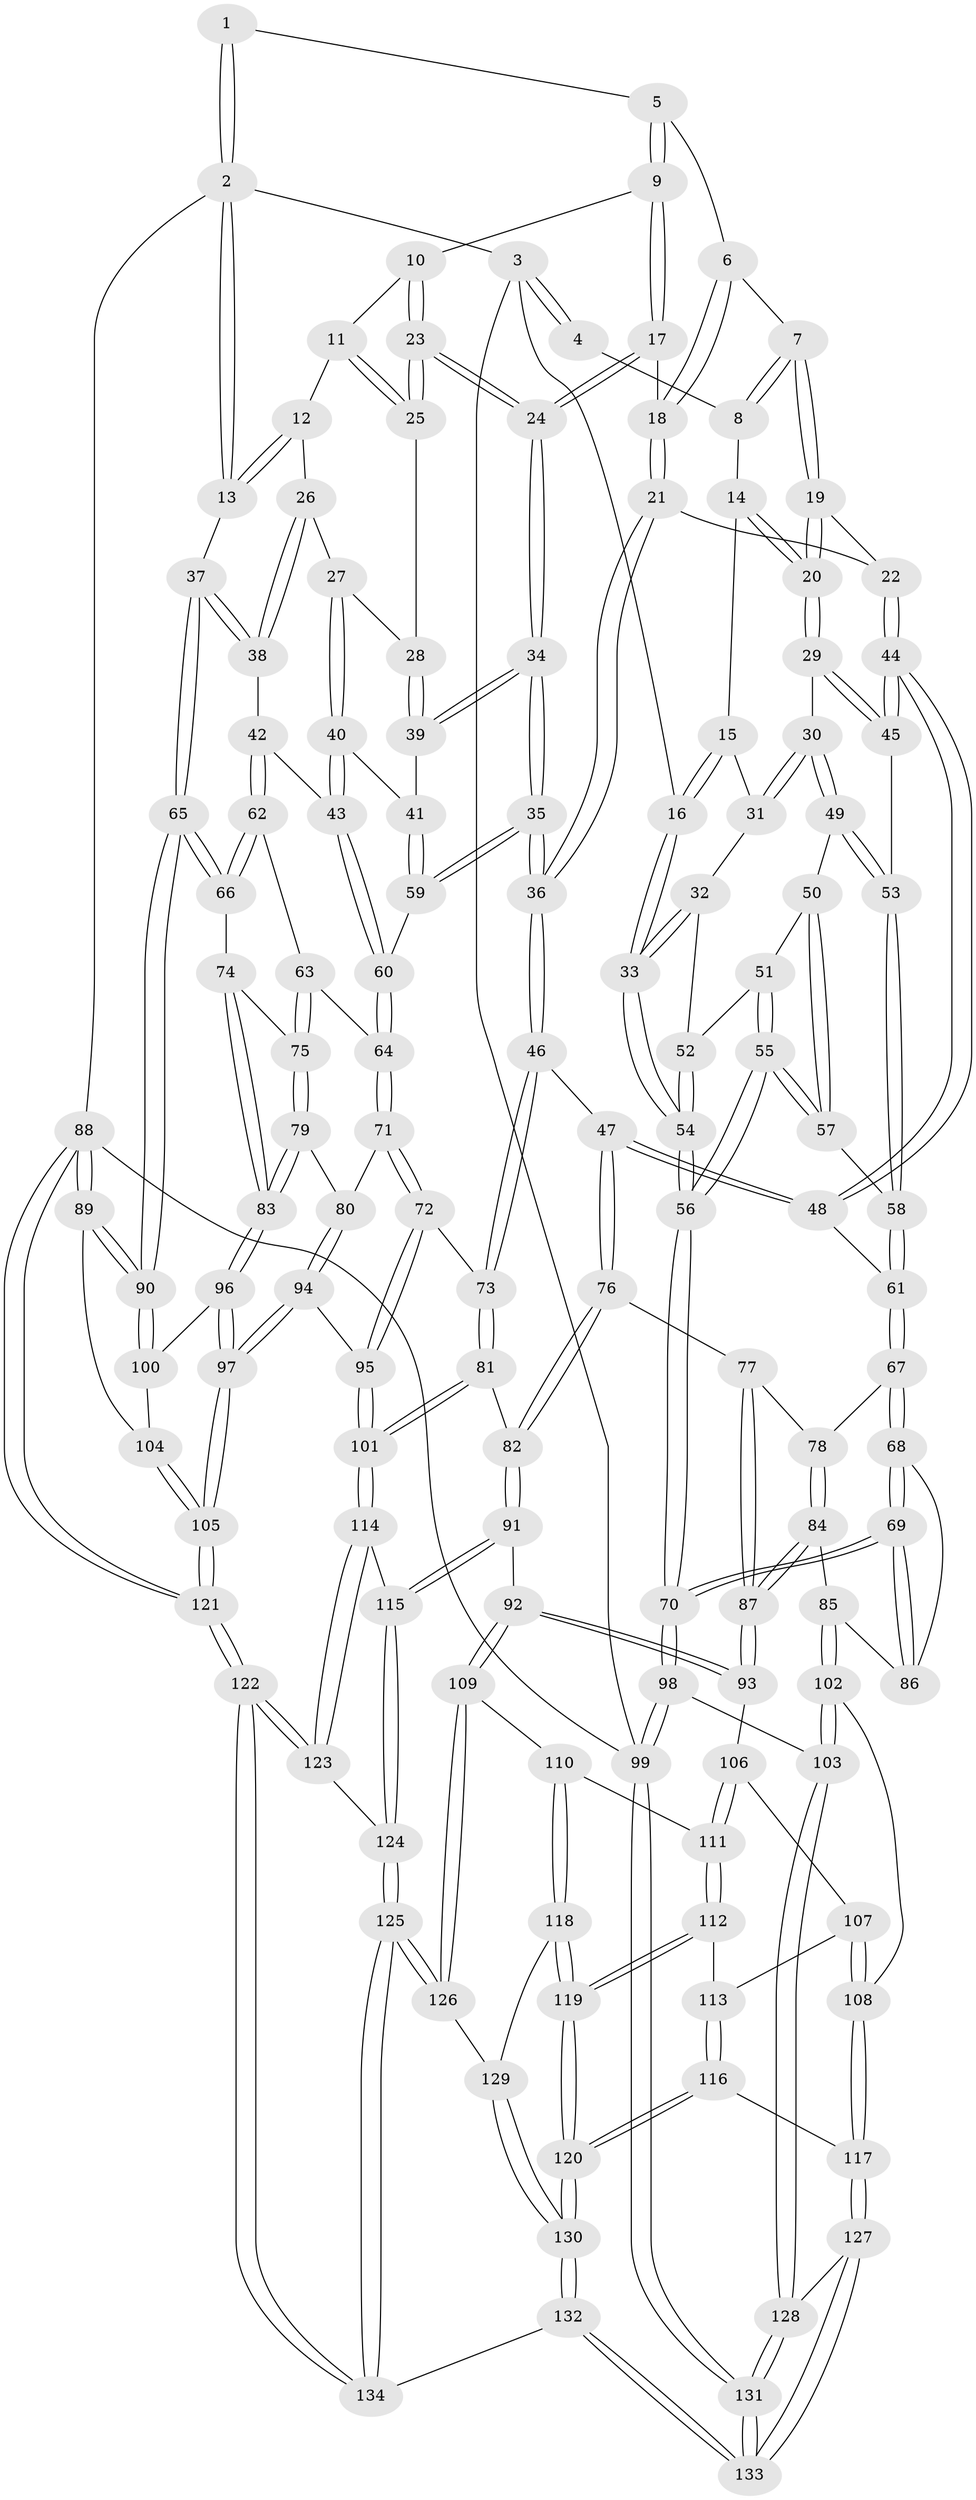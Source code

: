 // Generated by graph-tools (version 1.1) at 2025/27/03/09/25 03:27:08]
// undirected, 134 vertices, 332 edges
graph export_dot {
graph [start="1"]
  node [color=gray90,style=filled];
  1 [pos="+0.5596731970149933+0"];
  2 [pos="+1+0"];
  3 [pos="+0+0"];
  4 [pos="+0.2360912782484641+0"];
  5 [pos="+0.5597046811155488+0"];
  6 [pos="+0.49506276110261355+0"];
  7 [pos="+0.3872306222539152+0.06827419895330968"];
  8 [pos="+0.2750464664863652+0.016070287875353983"];
  9 [pos="+0.6693161412173447+0.05198037060810321"];
  10 [pos="+0.6759494900817464+0.05739413262109671"];
  11 [pos="+0.6880250417439749+0.06307058813275684"];
  12 [pos="+0.8281098493376539+0.10369909898320981"];
  13 [pos="+1+0"];
  14 [pos="+0.2566581999555635+0.055500534766391316"];
  15 [pos="+0.04523011066354477+0.08280396608874051"];
  16 [pos="+0+0"];
  17 [pos="+0.5632216730009688+0.16283666478907693"];
  18 [pos="+0.5189767194230925+0.16228641497476562"];
  19 [pos="+0.37895653814469205+0.15182731339674496"];
  20 [pos="+0.2659501285386547+0.18896638818251266"];
  21 [pos="+0.4878993869729515+0.19136333180266787"];
  22 [pos="+0.45475308504335055+0.19602021617604898"];
  23 [pos="+0.6529631496144598+0.21624988499154166"];
  24 [pos="+0.6453340549077018+0.22225944133314648"];
  25 [pos="+0.7062447972582876+0.1986485018598478"];
  26 [pos="+0.8165672291968793+0.1719337069780296"];
  27 [pos="+0.8068225156822307+0.18883168326981217"];
  28 [pos="+0.781421882481751+0.19735865762170585"];
  29 [pos="+0.24100234353393846+0.221422051183645"];
  30 [pos="+0.21423321600858916+0.22736989243790545"];
  31 [pos="+0.07306825292875163+0.1157204544161021"];
  32 [pos="+0.05944076882240816+0.2616030875025226"];
  33 [pos="+0+0.4180700433027898"];
  34 [pos="+0.6405269880706427+0.3249474183049136"];
  35 [pos="+0.6141303106294663+0.39252545332540534"];
  36 [pos="+0.5894166615318503+0.4045426043147396"];
  37 [pos="+1+0.22918313144203015"];
  38 [pos="+1+0.27374601893638567"];
  39 [pos="+0.7190099633144074+0.28382312614429744"];
  40 [pos="+0.8286345693970465+0.302905930675726"];
  41 [pos="+0.8191865491164834+0.3065157540328822"];
  42 [pos="+0.8875099395775462+0.33571034953576423"];
  43 [pos="+0.8635072295176733+0.3293127979432503"];
  44 [pos="+0.37847804437777766+0.34061607441241004"];
  45 [pos="+0.3258974815413759+0.30750483037909443"];
  46 [pos="+0.5771676524417618+0.4170736310442532"];
  47 [pos="+0.4313813800222222+0.42396791280097956"];
  48 [pos="+0.4130082627240601+0.41356405335672186"];
  49 [pos="+0.19476937908178366+0.25623949352342923"];
  50 [pos="+0.17357959357181169+0.27897467994152"];
  51 [pos="+0.1623468889222856+0.2815148592871026"];
  52 [pos="+0.15237561419286266+0.28216039702741297"];
  53 [pos="+0.24601566347199322+0.38239689141872674"];
  54 [pos="+0+0.43529556241550954"];
  55 [pos="+0+0.5550559029987886"];
  56 [pos="+0+0.5788850038429817"];
  57 [pos="+0.1632706301819563+0.3842441010594704"];
  58 [pos="+0.23395922249302442+0.42758692825532624"];
  59 [pos="+0.6781803619963375+0.4043960866730796"];
  60 [pos="+0.7698658129935623+0.45669300106033367"];
  61 [pos="+0.2603002376181185+0.4713500433689863"];
  62 [pos="+0.9075254004969299+0.43676853344890065"];
  63 [pos="+0.839769804185535+0.48144267614728137"];
  64 [pos="+0.7888692745228216+0.47980620602746865"];
  65 [pos="+1+0.5158180332699055"];
  66 [pos="+1+0.5047640346840437"];
  67 [pos="+0.2383346755284925+0.5141334139063777"];
  68 [pos="+0.22458219413193448+0.5253402159221361"];
  69 [pos="+0+0.5825254813722464"];
  70 [pos="+0+0.6043272935665712"];
  71 [pos="+0.7713533585167015+0.5465813351517561"];
  72 [pos="+0.6759701211981395+0.5904483450255708"];
  73 [pos="+0.6004687096685+0.5610676589132829"];
  74 [pos="+0.9035848370347654+0.5559705008490988"];
  75 [pos="+0.8844214087514695+0.5465595564939363"];
  76 [pos="+0.408308430331952+0.5496634932003619"];
  77 [pos="+0.36748007765567503+0.5660376667406405"];
  78 [pos="+0.3221694538836825+0.5669143412364215"];
  79 [pos="+0.8303542196556655+0.5892093162542346"];
  80 [pos="+0.7999015888218094+0.5899007985397136"];
  81 [pos="+0.5132662016049544+0.6957540170764555"];
  82 [pos="+0.48844634132400827+0.7040049434104797"];
  83 [pos="+0.8964537943387588+0.6392396380888984"];
  84 [pos="+0.29941704651729517+0.6692836571141639"];
  85 [pos="+0.26908224338899983+0.6526297791259601"];
  86 [pos="+0.2641100114812388+0.6434350669061847"];
  87 [pos="+0.3251884281900656+0.6960299351780964"];
  88 [pos="+1+1"];
  89 [pos="+1+0.6750889267921134"];
  90 [pos="+1+0.5541858038860321"];
  91 [pos="+0.4423659510400521+0.7488441511156009"];
  92 [pos="+0.43048266422964476+0.7540114757342876"];
  93 [pos="+0.3385180638710902+0.7165889842665323"];
  94 [pos="+0.7760595815731273+0.7532743448585414"];
  95 [pos="+0.764805073524472+0.7537311139649923"];
  96 [pos="+0.9025095168714118+0.6586425103177109"];
  97 [pos="+0.8257212410133338+0.7673992536186761"];
  98 [pos="+0+0.6231623695044992"];
  99 [pos="+0+1"];
  100 [pos="+0.9660739764351571+0.6462645555429475"];
  101 [pos="+0.6966201621376081+0.7861825428114223"];
  102 [pos="+0.0669220973242658+0.7358613125592882"];
  103 [pos="+0+0.6436266145406065"];
  104 [pos="+0.9688919883875049+0.7284360904141652"];
  105 [pos="+0.8690645406042505+0.8111343425007932"];
  106 [pos="+0.24671088329914556+0.7654556810391073"];
  107 [pos="+0.21915907130524107+0.7686955858479061"];
  108 [pos="+0.07303796162321759+0.7409371969750786"];
  109 [pos="+0.4263123388583214+0.7641861671609369"];
  110 [pos="+0.2841236007711045+0.8514146156834577"];
  111 [pos="+0.28224194179615986+0.8509605989961934"];
  112 [pos="+0.2587400868443153+0.8597084173552643"];
  113 [pos="+0.23162243218272144+0.8532314848183579"];
  114 [pos="+0.6828664160864466+0.8224349359935218"];
  115 [pos="+0.5623621894291637+0.8960989327761828"];
  116 [pos="+0.15721800512160441+0.893593109172219"];
  117 [pos="+0.14667416602666022+0.8882533348137303"];
  118 [pos="+0.2999844297718086+0.8829791291755824"];
  119 [pos="+0.23689231203570102+0.9641642121663578"];
  120 [pos="+0.2318966668067272+0.9749954386341405"];
  121 [pos="+1+1"];
  122 [pos="+1+1"];
  123 [pos="+0.6963080500386805+0.9043388302784257"];
  124 [pos="+0.5388647728520323+1"];
  125 [pos="+0.4975995974409028+1"];
  126 [pos="+0.4040990886323597+0.8942372066016872"];
  127 [pos="+0.106919558405262+0.9333839414591177"];
  128 [pos="+0.07351844174655228+0.9503215951184"];
  129 [pos="+0.3472537261238862+0.9055865806495391"];
  130 [pos="+0.24446852064253732+1"];
  131 [pos="+0+1"];
  132 [pos="+0.2660577024734573+1"];
  133 [pos="+0.2341167596347202+1"];
  134 [pos="+0.4950670535660328+1"];
  1 -- 2;
  1 -- 2;
  1 -- 5;
  2 -- 3;
  2 -- 13;
  2 -- 13;
  2 -- 88;
  3 -- 4;
  3 -- 4;
  3 -- 16;
  3 -- 99;
  4 -- 8;
  5 -- 6;
  5 -- 9;
  5 -- 9;
  6 -- 7;
  6 -- 18;
  6 -- 18;
  7 -- 8;
  7 -- 8;
  7 -- 19;
  7 -- 19;
  8 -- 14;
  9 -- 10;
  9 -- 17;
  9 -- 17;
  10 -- 11;
  10 -- 23;
  10 -- 23;
  11 -- 12;
  11 -- 25;
  11 -- 25;
  12 -- 13;
  12 -- 13;
  12 -- 26;
  13 -- 37;
  14 -- 15;
  14 -- 20;
  14 -- 20;
  15 -- 16;
  15 -- 16;
  15 -- 31;
  16 -- 33;
  16 -- 33;
  17 -- 18;
  17 -- 24;
  17 -- 24;
  18 -- 21;
  18 -- 21;
  19 -- 20;
  19 -- 20;
  19 -- 22;
  20 -- 29;
  20 -- 29;
  21 -- 22;
  21 -- 36;
  21 -- 36;
  22 -- 44;
  22 -- 44;
  23 -- 24;
  23 -- 24;
  23 -- 25;
  23 -- 25;
  24 -- 34;
  24 -- 34;
  25 -- 28;
  26 -- 27;
  26 -- 38;
  26 -- 38;
  27 -- 28;
  27 -- 40;
  27 -- 40;
  28 -- 39;
  28 -- 39;
  29 -- 30;
  29 -- 45;
  29 -- 45;
  30 -- 31;
  30 -- 31;
  30 -- 49;
  30 -- 49;
  31 -- 32;
  32 -- 33;
  32 -- 33;
  32 -- 52;
  33 -- 54;
  33 -- 54;
  34 -- 35;
  34 -- 35;
  34 -- 39;
  34 -- 39;
  35 -- 36;
  35 -- 36;
  35 -- 59;
  35 -- 59;
  36 -- 46;
  36 -- 46;
  37 -- 38;
  37 -- 38;
  37 -- 65;
  37 -- 65;
  38 -- 42;
  39 -- 41;
  40 -- 41;
  40 -- 43;
  40 -- 43;
  41 -- 59;
  41 -- 59;
  42 -- 43;
  42 -- 62;
  42 -- 62;
  43 -- 60;
  43 -- 60;
  44 -- 45;
  44 -- 45;
  44 -- 48;
  44 -- 48;
  45 -- 53;
  46 -- 47;
  46 -- 73;
  46 -- 73;
  47 -- 48;
  47 -- 48;
  47 -- 76;
  47 -- 76;
  48 -- 61;
  49 -- 50;
  49 -- 53;
  49 -- 53;
  50 -- 51;
  50 -- 57;
  50 -- 57;
  51 -- 52;
  51 -- 55;
  51 -- 55;
  52 -- 54;
  52 -- 54;
  53 -- 58;
  53 -- 58;
  54 -- 56;
  54 -- 56;
  55 -- 56;
  55 -- 56;
  55 -- 57;
  55 -- 57;
  56 -- 70;
  56 -- 70;
  57 -- 58;
  58 -- 61;
  58 -- 61;
  59 -- 60;
  60 -- 64;
  60 -- 64;
  61 -- 67;
  61 -- 67;
  62 -- 63;
  62 -- 66;
  62 -- 66;
  63 -- 64;
  63 -- 75;
  63 -- 75;
  64 -- 71;
  64 -- 71;
  65 -- 66;
  65 -- 66;
  65 -- 90;
  65 -- 90;
  66 -- 74;
  67 -- 68;
  67 -- 68;
  67 -- 78;
  68 -- 69;
  68 -- 69;
  68 -- 86;
  69 -- 70;
  69 -- 70;
  69 -- 86;
  69 -- 86;
  70 -- 98;
  70 -- 98;
  71 -- 72;
  71 -- 72;
  71 -- 80;
  72 -- 73;
  72 -- 95;
  72 -- 95;
  73 -- 81;
  73 -- 81;
  74 -- 75;
  74 -- 83;
  74 -- 83;
  75 -- 79;
  75 -- 79;
  76 -- 77;
  76 -- 82;
  76 -- 82;
  77 -- 78;
  77 -- 87;
  77 -- 87;
  78 -- 84;
  78 -- 84;
  79 -- 80;
  79 -- 83;
  79 -- 83;
  80 -- 94;
  80 -- 94;
  81 -- 82;
  81 -- 101;
  81 -- 101;
  82 -- 91;
  82 -- 91;
  83 -- 96;
  83 -- 96;
  84 -- 85;
  84 -- 87;
  84 -- 87;
  85 -- 86;
  85 -- 102;
  85 -- 102;
  87 -- 93;
  87 -- 93;
  88 -- 89;
  88 -- 89;
  88 -- 121;
  88 -- 121;
  88 -- 99;
  89 -- 90;
  89 -- 90;
  89 -- 104;
  90 -- 100;
  90 -- 100;
  91 -- 92;
  91 -- 115;
  91 -- 115;
  92 -- 93;
  92 -- 93;
  92 -- 109;
  92 -- 109;
  93 -- 106;
  94 -- 95;
  94 -- 97;
  94 -- 97;
  95 -- 101;
  95 -- 101;
  96 -- 97;
  96 -- 97;
  96 -- 100;
  97 -- 105;
  97 -- 105;
  98 -- 99;
  98 -- 99;
  98 -- 103;
  99 -- 131;
  99 -- 131;
  100 -- 104;
  101 -- 114;
  101 -- 114;
  102 -- 103;
  102 -- 103;
  102 -- 108;
  103 -- 128;
  103 -- 128;
  104 -- 105;
  104 -- 105;
  105 -- 121;
  105 -- 121;
  106 -- 107;
  106 -- 111;
  106 -- 111;
  107 -- 108;
  107 -- 108;
  107 -- 113;
  108 -- 117;
  108 -- 117;
  109 -- 110;
  109 -- 126;
  109 -- 126;
  110 -- 111;
  110 -- 118;
  110 -- 118;
  111 -- 112;
  111 -- 112;
  112 -- 113;
  112 -- 119;
  112 -- 119;
  113 -- 116;
  113 -- 116;
  114 -- 115;
  114 -- 123;
  114 -- 123;
  115 -- 124;
  115 -- 124;
  116 -- 117;
  116 -- 120;
  116 -- 120;
  117 -- 127;
  117 -- 127;
  118 -- 119;
  118 -- 119;
  118 -- 129;
  119 -- 120;
  119 -- 120;
  120 -- 130;
  120 -- 130;
  121 -- 122;
  121 -- 122;
  122 -- 123;
  122 -- 123;
  122 -- 134;
  122 -- 134;
  123 -- 124;
  124 -- 125;
  124 -- 125;
  125 -- 126;
  125 -- 126;
  125 -- 134;
  125 -- 134;
  126 -- 129;
  127 -- 128;
  127 -- 133;
  127 -- 133;
  128 -- 131;
  128 -- 131;
  129 -- 130;
  129 -- 130;
  130 -- 132;
  130 -- 132;
  131 -- 133;
  131 -- 133;
  132 -- 133;
  132 -- 133;
  132 -- 134;
}
